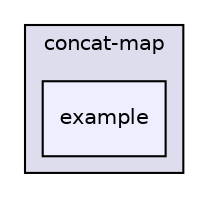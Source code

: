 digraph "gulp-src/node_modules/gulp-html-to-json/node_modules/glob/node_modules/minimatch/node_modules/brace-expansion/node_modules/concat-map/example" {
  compound=true
  node [ fontsize="10", fontname="Helvetica"];
  edge [ labelfontsize="10", labelfontname="Helvetica"];
  subgraph clusterdir_4aac497a35d282e3985f8e1d3fc7c460 {
    graph [ bgcolor="#ddddee", pencolor="black", label="concat-map" fontname="Helvetica", fontsize="10", URL="dir_4aac497a35d282e3985f8e1d3fc7c460.html"]
  dir_a0065000169aa26bb1d95712ef529f5e [shape=box, label="example", style="filled", fillcolor="#eeeeff", pencolor="black", URL="dir_a0065000169aa26bb1d95712ef529f5e.html"];
  }
}
